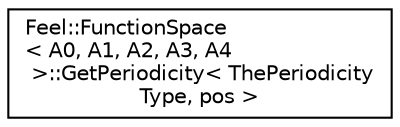 digraph "Graphical Class Hierarchy"
{
 // LATEX_PDF_SIZE
  edge [fontname="Helvetica",fontsize="10",labelfontname="Helvetica",labelfontsize="10"];
  node [fontname="Helvetica",fontsize="10",shape=record];
  rankdir="LR";
  Node0 [label="Feel::FunctionSpace\l\< A0, A1, A2, A3, A4\l \>::GetPeriodicity\< ThePeriodicity\lType, pos \>",height=0.2,width=0.4,color="black", fillcolor="white", style="filled",URL="$structFeel_1_1FunctionSpace_1_1GetPeriodicity.html",tooltip=" "];
}
